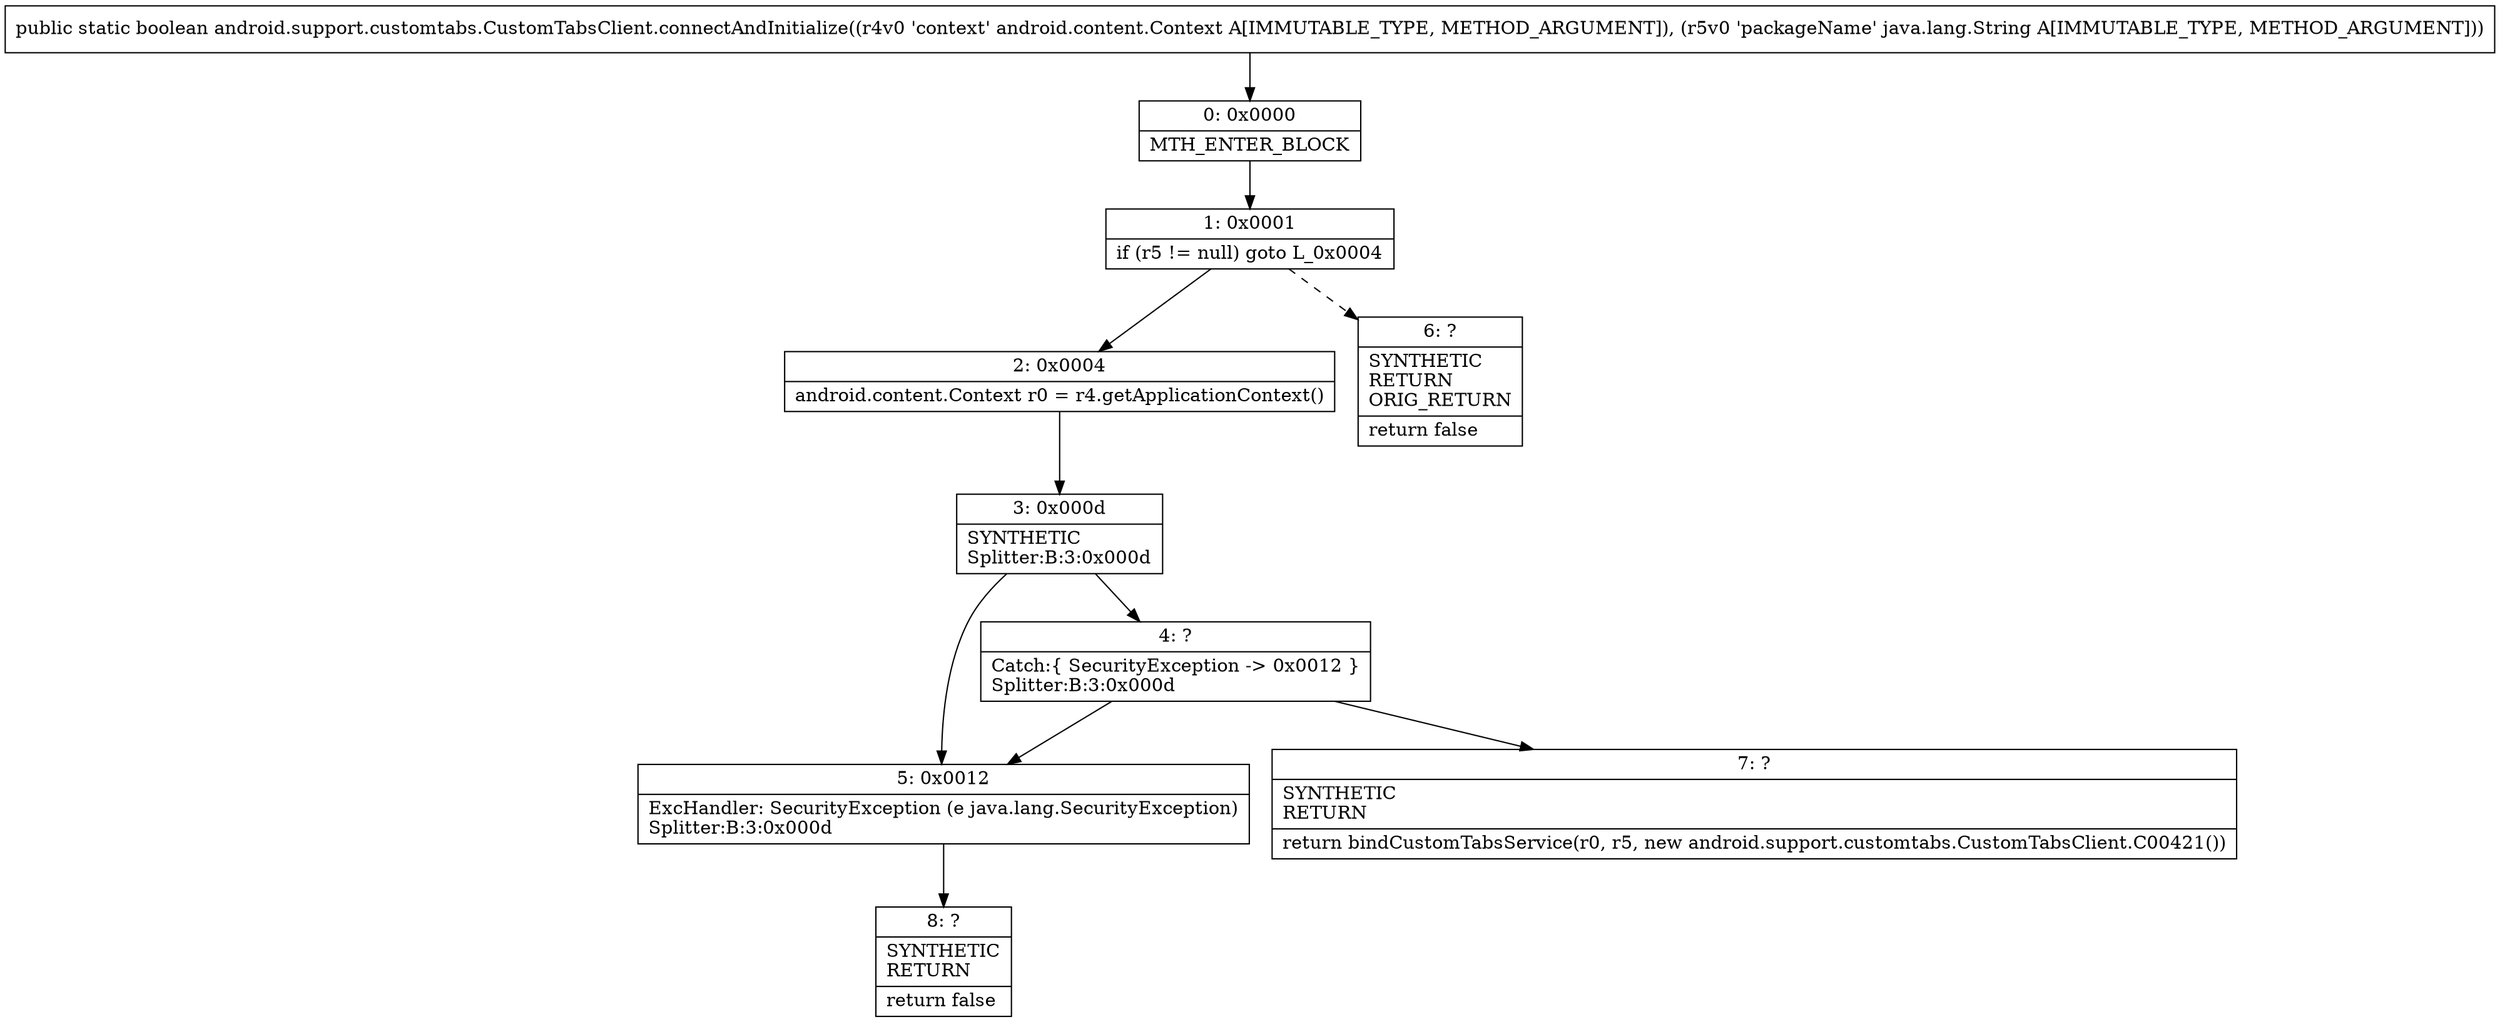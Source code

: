 digraph "CFG forandroid.support.customtabs.CustomTabsClient.connectAndInitialize(Landroid\/content\/Context;Ljava\/lang\/String;)Z" {
Node_0 [shape=record,label="{0\:\ 0x0000|MTH_ENTER_BLOCK\l}"];
Node_1 [shape=record,label="{1\:\ 0x0001|if (r5 != null) goto L_0x0004\l}"];
Node_2 [shape=record,label="{2\:\ 0x0004|android.content.Context r0 = r4.getApplicationContext()\l}"];
Node_3 [shape=record,label="{3\:\ 0x000d|SYNTHETIC\lSplitter:B:3:0x000d\l}"];
Node_4 [shape=record,label="{4\:\ ?|Catch:\{ SecurityException \-\> 0x0012 \}\lSplitter:B:3:0x000d\l}"];
Node_5 [shape=record,label="{5\:\ 0x0012|ExcHandler: SecurityException (e java.lang.SecurityException)\lSplitter:B:3:0x000d\l}"];
Node_6 [shape=record,label="{6\:\ ?|SYNTHETIC\lRETURN\lORIG_RETURN\l|return false\l}"];
Node_7 [shape=record,label="{7\:\ ?|SYNTHETIC\lRETURN\l|return bindCustomTabsService(r0, r5, new android.support.customtabs.CustomTabsClient.C00421())\l}"];
Node_8 [shape=record,label="{8\:\ ?|SYNTHETIC\lRETURN\l|return false\l}"];
MethodNode[shape=record,label="{public static boolean android.support.customtabs.CustomTabsClient.connectAndInitialize((r4v0 'context' android.content.Context A[IMMUTABLE_TYPE, METHOD_ARGUMENT]), (r5v0 'packageName' java.lang.String A[IMMUTABLE_TYPE, METHOD_ARGUMENT])) }"];
MethodNode -> Node_0;
Node_0 -> Node_1;
Node_1 -> Node_2;
Node_1 -> Node_6[style=dashed];
Node_2 -> Node_3;
Node_3 -> Node_4;
Node_3 -> Node_5;
Node_4 -> Node_5;
Node_4 -> Node_7;
Node_5 -> Node_8;
}

